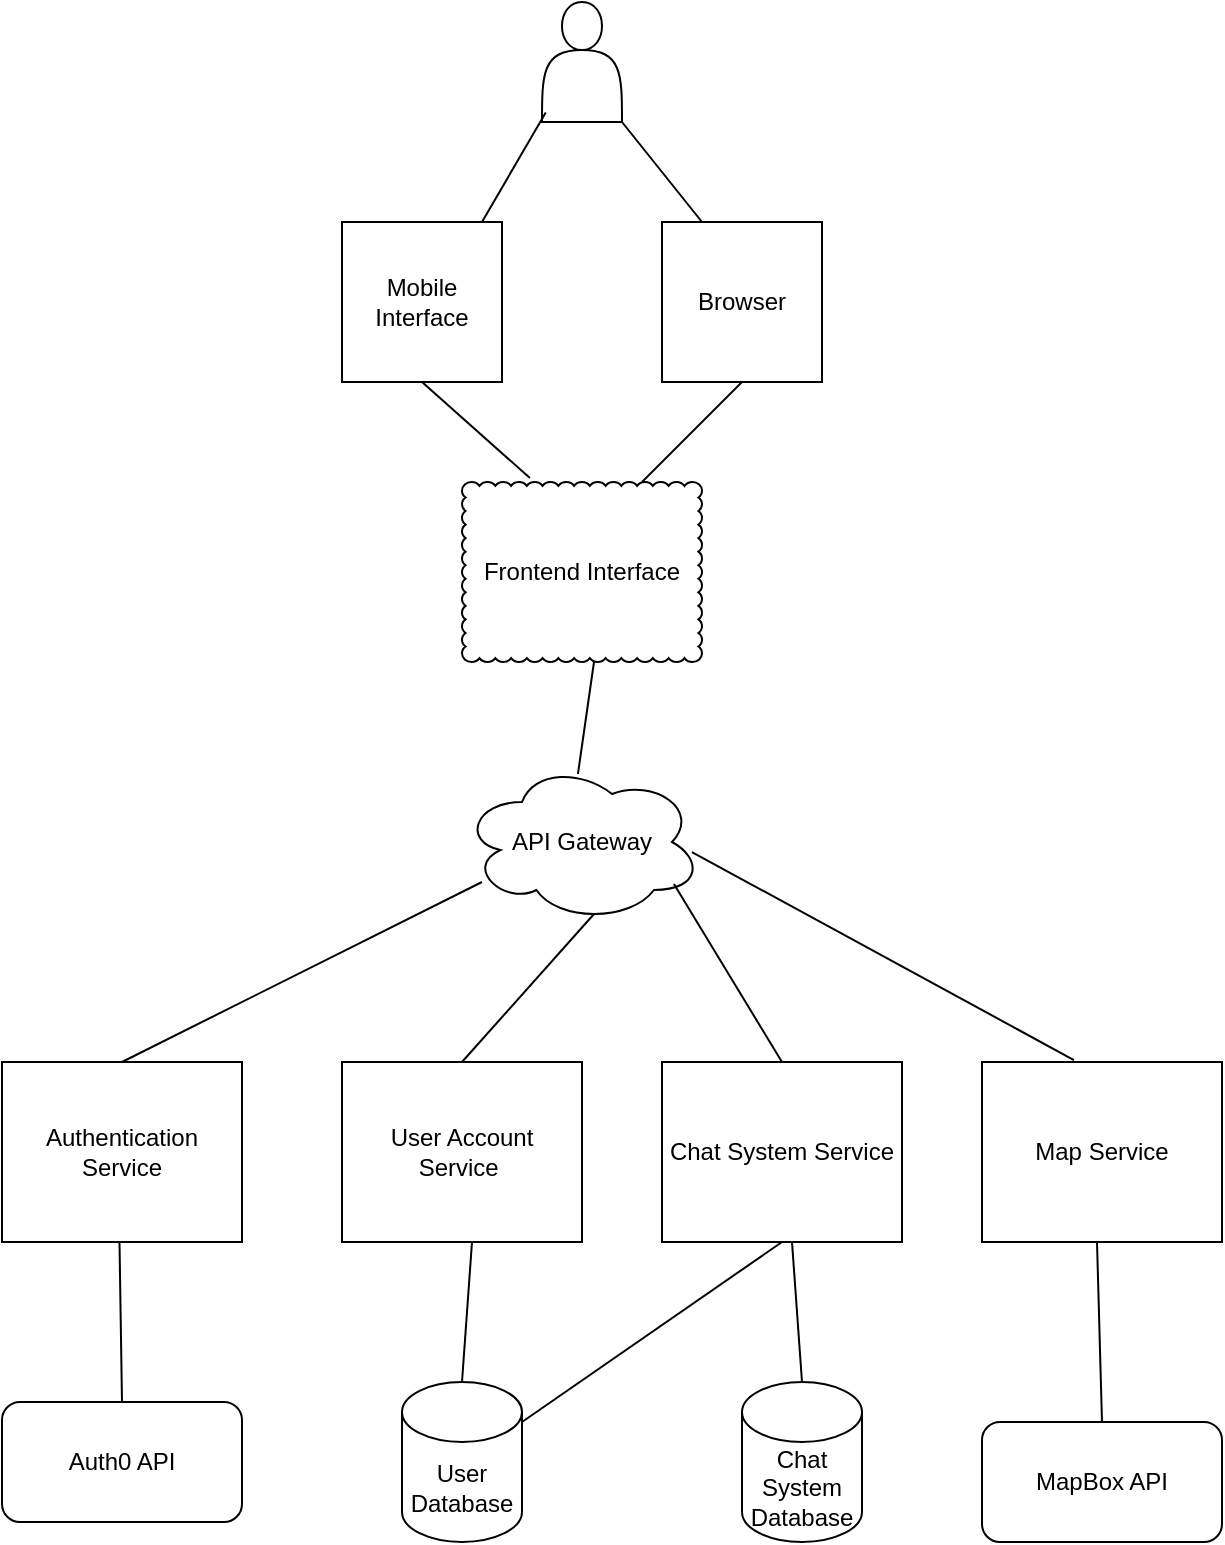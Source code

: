 <mxfile version="24.7.17">
  <diagram name="Page-1" id="heswqj3BEglPrpsAFFE9">
    <mxGraphModel dx="1514" dy="962" grid="1" gridSize="10" guides="1" tooltips="1" connect="1" arrows="1" fold="1" page="1" pageScale="1" pageWidth="850" pageHeight="1100" math="0" shadow="0">
      <root>
        <mxCell id="0" />
        <mxCell id="1" parent="0" />
        <mxCell id="VXzA79T0BPE4Y9vfVmmx-1" value="Browser" style="whiteSpace=wrap;html=1;aspect=fixed;" vertex="1" parent="1">
          <mxGeometry x="450" y="160" width="80" height="80" as="geometry" />
        </mxCell>
        <mxCell id="VXzA79T0BPE4Y9vfVmmx-2" value="Mobile Interface" style="whiteSpace=wrap;html=1;aspect=fixed;" vertex="1" parent="1">
          <mxGeometry x="290" y="160" width="80" height="80" as="geometry" />
        </mxCell>
        <mxCell id="VXzA79T0BPE4Y9vfVmmx-3" value="API Gateway" style="ellipse;shape=cloud;whiteSpace=wrap;html=1;" vertex="1" parent="1">
          <mxGeometry x="350" y="430" width="120" height="80" as="geometry" />
        </mxCell>
        <mxCell id="VXzA79T0BPE4Y9vfVmmx-4" value="Frontend Interface" style="whiteSpace=wrap;html=1;shape=mxgraph.basic.cloud_rect" vertex="1" parent="1">
          <mxGeometry x="350" y="290" width="120" height="90" as="geometry" />
        </mxCell>
        <mxCell id="VXzA79T0BPE4Y9vfVmmx-5" value="Authentication Service" style="rounded=0;whiteSpace=wrap;html=1;" vertex="1" parent="1">
          <mxGeometry x="120" y="580" width="120" height="90" as="geometry" />
        </mxCell>
        <mxCell id="VXzA79T0BPE4Y9vfVmmx-6" value="User Account Service&amp;nbsp;" style="rounded=0;whiteSpace=wrap;html=1;" vertex="1" parent="1">
          <mxGeometry x="290" y="580" width="120" height="90" as="geometry" />
        </mxCell>
        <mxCell id="VXzA79T0BPE4Y9vfVmmx-7" value="Chat System Service" style="rounded=0;whiteSpace=wrap;html=1;" vertex="1" parent="1">
          <mxGeometry x="450" y="580" width="120" height="90" as="geometry" />
        </mxCell>
        <mxCell id="VXzA79T0BPE4Y9vfVmmx-8" value="Map Service" style="rounded=0;whiteSpace=wrap;html=1;" vertex="1" parent="1">
          <mxGeometry x="610" y="580" width="120" height="90" as="geometry" />
        </mxCell>
        <mxCell id="VXzA79T0BPE4Y9vfVmmx-11" value="" style="endArrow=none;html=1;rounded=0;" edge="1" parent="1">
          <mxGeometry width="50" height="50" relative="1" as="geometry">
            <mxPoint x="440" y="290" as="sourcePoint" />
            <mxPoint x="490" y="240" as="targetPoint" />
          </mxGeometry>
        </mxCell>
        <mxCell id="VXzA79T0BPE4Y9vfVmmx-12" value="" style="endArrow=none;html=1;rounded=0;exitX=0.283;exitY=-0.022;exitDx=0;exitDy=0;exitPerimeter=0;" edge="1" parent="1" source="VXzA79T0BPE4Y9vfVmmx-4">
          <mxGeometry width="50" height="50" relative="1" as="geometry">
            <mxPoint x="380" y="280" as="sourcePoint" />
            <mxPoint x="330" y="240" as="targetPoint" />
          </mxGeometry>
        </mxCell>
        <mxCell id="VXzA79T0BPE4Y9vfVmmx-13" value="" style="endArrow=none;html=1;rounded=0;entryX=0.55;entryY=1;entryDx=0;entryDy=0;entryPerimeter=0;exitX=0.483;exitY=0.075;exitDx=0;exitDy=0;exitPerimeter=0;" edge="1" parent="1" source="VXzA79T0BPE4Y9vfVmmx-3" target="VXzA79T0BPE4Y9vfVmmx-4">
          <mxGeometry width="50" height="50" relative="1" as="geometry">
            <mxPoint x="400" y="460" as="sourcePoint" />
            <mxPoint x="450" y="410" as="targetPoint" />
          </mxGeometry>
        </mxCell>
        <mxCell id="VXzA79T0BPE4Y9vfVmmx-15" value="" style="endArrow=none;html=1;rounded=0;exitX=0.5;exitY=0;exitDx=0;exitDy=0;entryX=0.55;entryY=0.95;entryDx=0;entryDy=0;entryPerimeter=0;" edge="1" parent="1" source="VXzA79T0BPE4Y9vfVmmx-6" target="VXzA79T0BPE4Y9vfVmmx-3">
          <mxGeometry width="50" height="50" relative="1" as="geometry">
            <mxPoint x="360" y="560" as="sourcePoint" />
            <mxPoint x="410" y="510" as="targetPoint" />
          </mxGeometry>
        </mxCell>
        <mxCell id="VXzA79T0BPE4Y9vfVmmx-16" value="" style="endArrow=none;html=1;rounded=0;exitX=0.5;exitY=0;exitDx=0;exitDy=0;" edge="1" parent="1" source="VXzA79T0BPE4Y9vfVmmx-5">
          <mxGeometry width="50" height="50" relative="1" as="geometry">
            <mxPoint x="300" y="560" as="sourcePoint" />
            <mxPoint x="360" y="490" as="targetPoint" />
          </mxGeometry>
        </mxCell>
        <mxCell id="VXzA79T0BPE4Y9vfVmmx-17" value="" style="endArrow=none;html=1;rounded=0;exitX=0.5;exitY=0;exitDx=0;exitDy=0;entryX=0.883;entryY=0.763;entryDx=0;entryDy=0;entryPerimeter=0;" edge="1" parent="1" source="VXzA79T0BPE4Y9vfVmmx-7" target="VXzA79T0BPE4Y9vfVmmx-3">
          <mxGeometry width="50" height="50" relative="1" as="geometry">
            <mxPoint x="290" y="580" as="sourcePoint" />
            <mxPoint x="470" y="490" as="targetPoint" />
          </mxGeometry>
        </mxCell>
        <mxCell id="VXzA79T0BPE4Y9vfVmmx-18" value="" style="endArrow=none;html=1;rounded=0;exitX=0.383;exitY=-0.011;exitDx=0;exitDy=0;entryX=0.958;entryY=0.563;entryDx=0;entryDy=0;entryPerimeter=0;exitPerimeter=0;" edge="1" parent="1" source="VXzA79T0BPE4Y9vfVmmx-8" target="VXzA79T0BPE4Y9vfVmmx-3">
          <mxGeometry width="50" height="50" relative="1" as="geometry">
            <mxPoint x="640" y="574" as="sourcePoint" />
            <mxPoint x="706" y="500" as="targetPoint" />
          </mxGeometry>
        </mxCell>
        <mxCell id="VXzA79T0BPE4Y9vfVmmx-19" value="User Database" style="shape=cylinder3;whiteSpace=wrap;html=1;boundedLbl=1;backgroundOutline=1;size=15;" vertex="1" parent="1">
          <mxGeometry x="320" y="740" width="60" height="80" as="geometry" />
        </mxCell>
        <mxCell id="VXzA79T0BPE4Y9vfVmmx-20" value="Chat System Database" style="shape=cylinder3;whiteSpace=wrap;html=1;boundedLbl=1;backgroundOutline=1;size=15;" vertex="1" parent="1">
          <mxGeometry x="490" y="740" width="60" height="80" as="geometry" />
        </mxCell>
        <mxCell id="VXzA79T0BPE4Y9vfVmmx-22" value="" style="endArrow=none;html=1;rounded=0;exitX=0.5;exitY=0;exitDx=0;exitDy=0;exitPerimeter=0;" edge="1" parent="1" source="VXzA79T0BPE4Y9vfVmmx-19">
          <mxGeometry width="50" height="50" relative="1" as="geometry">
            <mxPoint x="355" y="730" as="sourcePoint" />
            <mxPoint x="355" y="670" as="targetPoint" />
          </mxGeometry>
        </mxCell>
        <mxCell id="VXzA79T0BPE4Y9vfVmmx-23" value="" style="endArrow=none;html=1;rounded=0;entryX=0.5;entryY=1;entryDx=0;entryDy=0;" edge="1" parent="1" target="VXzA79T0BPE4Y9vfVmmx-7">
          <mxGeometry width="50" height="50" relative="1" as="geometry">
            <mxPoint x="380" y="760" as="sourcePoint" />
            <mxPoint x="430" y="710" as="targetPoint" />
          </mxGeometry>
        </mxCell>
        <mxCell id="VXzA79T0BPE4Y9vfVmmx-24" value="" style="endArrow=none;html=1;rounded=0;exitX=0.5;exitY=0;exitDx=0;exitDy=0;exitPerimeter=0;" edge="1" parent="1" source="VXzA79T0BPE4Y9vfVmmx-20">
          <mxGeometry width="50" height="50" relative="1" as="geometry">
            <mxPoint x="465" y="720" as="sourcePoint" />
            <mxPoint x="515" y="670" as="targetPoint" />
          </mxGeometry>
        </mxCell>
        <mxCell id="VXzA79T0BPE4Y9vfVmmx-25" value="MapBox API" style="rounded=1;whiteSpace=wrap;html=1;" vertex="1" parent="1">
          <mxGeometry x="610" y="760" width="120" height="60" as="geometry" />
        </mxCell>
        <mxCell id="VXzA79T0BPE4Y9vfVmmx-26" value="" style="endArrow=none;html=1;rounded=0;exitX=0.5;exitY=0;exitDx=0;exitDy=0;" edge="1" parent="1" source="VXzA79T0BPE4Y9vfVmmx-25">
          <mxGeometry width="50" height="50" relative="1" as="geometry">
            <mxPoint x="672.5" y="740" as="sourcePoint" />
            <mxPoint x="667.5" y="670" as="targetPoint" />
          </mxGeometry>
        </mxCell>
        <mxCell id="VXzA79T0BPE4Y9vfVmmx-27" value="Auth0 API" style="rounded=1;whiteSpace=wrap;html=1;" vertex="1" parent="1">
          <mxGeometry x="120" y="750" width="120" height="60" as="geometry" />
        </mxCell>
        <mxCell id="VXzA79T0BPE4Y9vfVmmx-28" value="" style="endArrow=none;html=1;rounded=0;exitX=0.5;exitY=0;exitDx=0;exitDy=0;" edge="1" parent="1" source="VXzA79T0BPE4Y9vfVmmx-27">
          <mxGeometry width="50" height="50" relative="1" as="geometry">
            <mxPoint x="181.25" y="760" as="sourcePoint" />
            <mxPoint x="178.75" y="670" as="targetPoint" />
          </mxGeometry>
        </mxCell>
        <mxCell id="VXzA79T0BPE4Y9vfVmmx-29" value="" style="shape=actor;whiteSpace=wrap;html=1;" vertex="1" parent="1">
          <mxGeometry x="390" y="50" width="40" height="60" as="geometry" />
        </mxCell>
        <mxCell id="VXzA79T0BPE4Y9vfVmmx-32" value="" style="endArrow=none;html=1;rounded=0;entryX=0.047;entryY=0.921;entryDx=0;entryDy=0;entryPerimeter=0;" edge="1" parent="1" target="VXzA79T0BPE4Y9vfVmmx-29">
          <mxGeometry width="50" height="50" relative="1" as="geometry">
            <mxPoint x="360" y="160" as="sourcePoint" />
            <mxPoint x="386" y="110" as="targetPoint" />
          </mxGeometry>
        </mxCell>
        <mxCell id="VXzA79T0BPE4Y9vfVmmx-33" value="" style="endArrow=none;html=1;rounded=0;exitX=0.25;exitY=0;exitDx=0;exitDy=0;" edge="1" parent="1" source="VXzA79T0BPE4Y9vfVmmx-1">
          <mxGeometry width="50" height="50" relative="1" as="geometry">
            <mxPoint x="380" y="160" as="sourcePoint" />
            <mxPoint x="430" y="110" as="targetPoint" />
          </mxGeometry>
        </mxCell>
      </root>
    </mxGraphModel>
  </diagram>
</mxfile>
